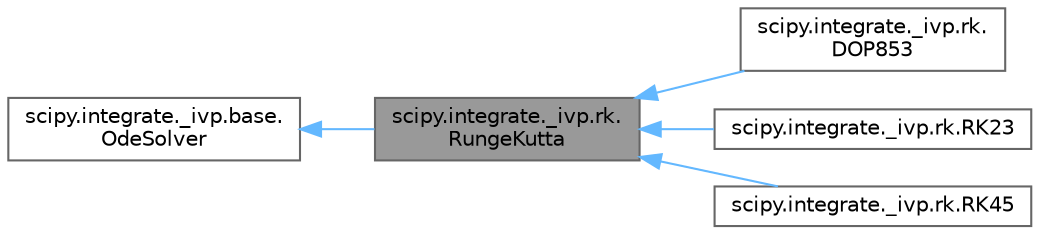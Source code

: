 digraph "scipy.integrate._ivp.rk.RungeKutta"
{
 // LATEX_PDF_SIZE
  bgcolor="transparent";
  edge [fontname=Helvetica,fontsize=10,labelfontname=Helvetica,labelfontsize=10];
  node [fontname=Helvetica,fontsize=10,shape=box,height=0.2,width=0.4];
  rankdir="LR";
  Node1 [id="Node000001",label="scipy.integrate._ivp.rk.\lRungeKutta",height=0.2,width=0.4,color="gray40", fillcolor="grey60", style="filled", fontcolor="black",tooltip=" "];
  Node2 -> Node1 [id="edge1_Node000001_Node000002",dir="back",color="steelblue1",style="solid",tooltip=" "];
  Node2 [id="Node000002",label="scipy.integrate._ivp.base.\lOdeSolver",height=0.2,width=0.4,color="gray40", fillcolor="white", style="filled",URL="$d1/d6f/classscipy_1_1integrate_1_1__ivp_1_1base_1_1OdeSolver.html",tooltip=" "];
  Node1 -> Node3 [id="edge2_Node000001_Node000003",dir="back",color="steelblue1",style="solid",tooltip=" "];
  Node3 [id="Node000003",label="scipy.integrate._ivp.rk.\lDOP853",height=0.2,width=0.4,color="gray40", fillcolor="white", style="filled",URL="$dc/d2f/classscipy_1_1integrate_1_1__ivp_1_1rk_1_1DOP853.html",tooltip=" "];
  Node1 -> Node4 [id="edge3_Node000001_Node000004",dir="back",color="steelblue1",style="solid",tooltip=" "];
  Node4 [id="Node000004",label="scipy.integrate._ivp.rk.RK23",height=0.2,width=0.4,color="gray40", fillcolor="white", style="filled",URL="$dc/df4/classscipy_1_1integrate_1_1__ivp_1_1rk_1_1RK23.html",tooltip=" "];
  Node1 -> Node5 [id="edge4_Node000001_Node000005",dir="back",color="steelblue1",style="solid",tooltip=" "];
  Node5 [id="Node000005",label="scipy.integrate._ivp.rk.RK45",height=0.2,width=0.4,color="gray40", fillcolor="white", style="filled",URL="$d4/d77/classscipy_1_1integrate_1_1__ivp_1_1rk_1_1RK45.html",tooltip=" "];
}
